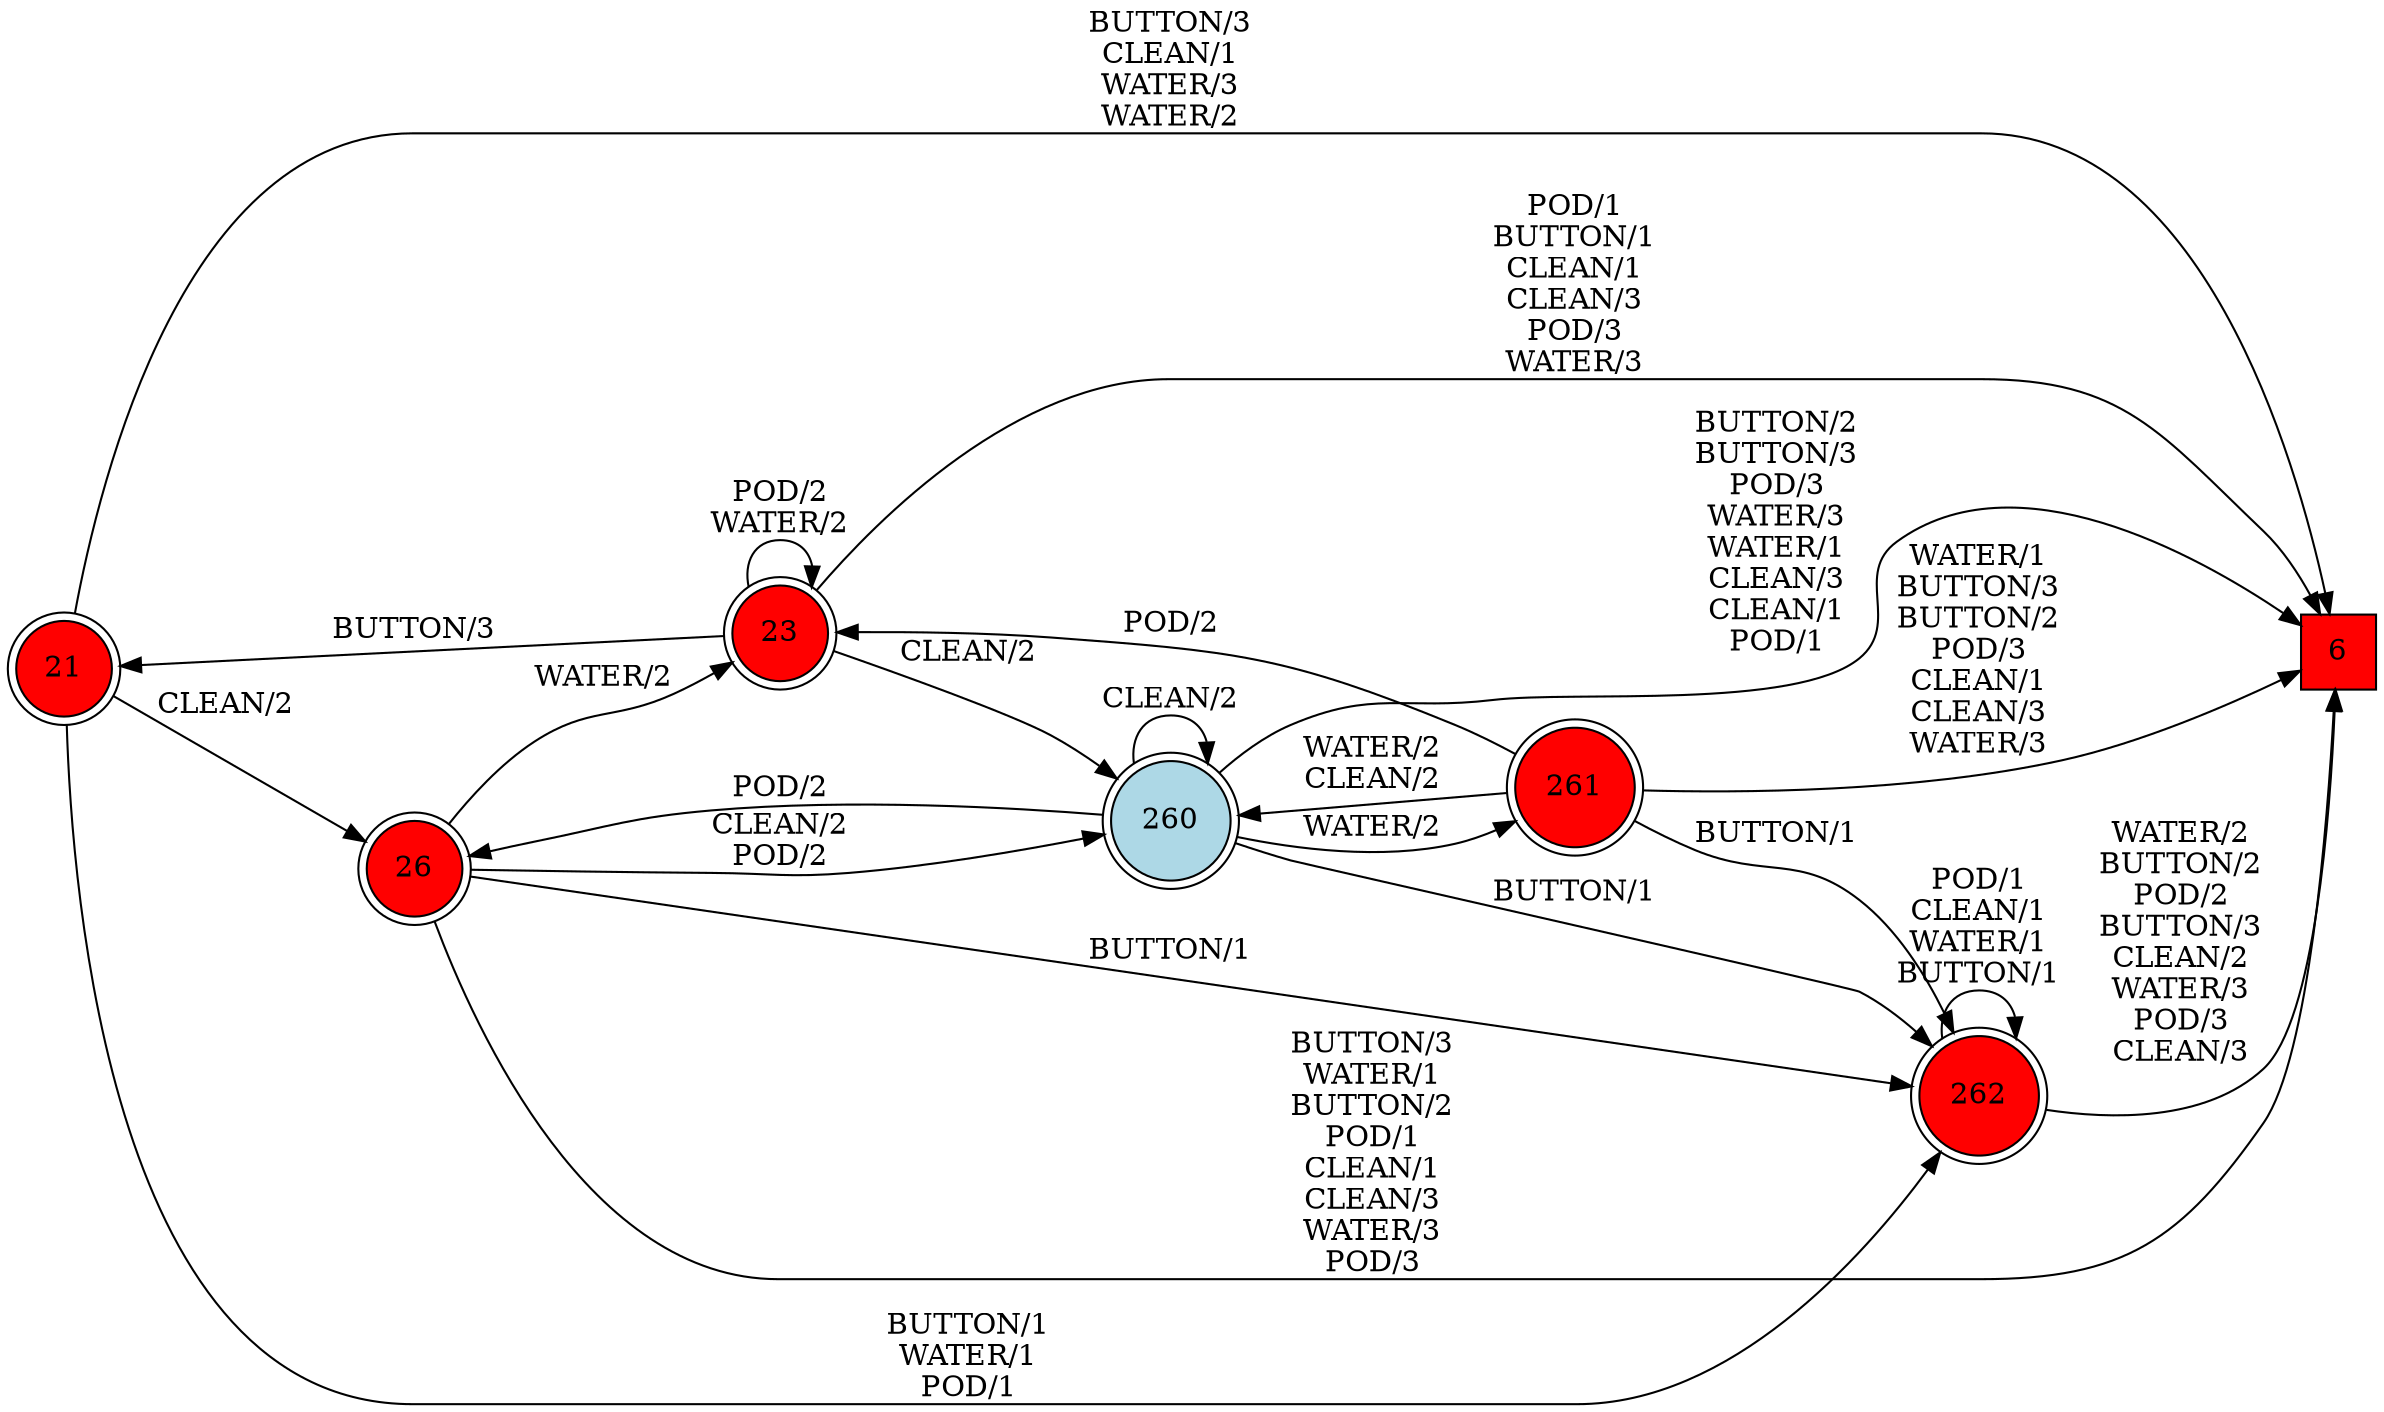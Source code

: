 digraph G {
  rankdir=LR;
  node [shape=circle, style=filled, fillcolor=white];
  "6" [fillcolor=red, shape=square];
  "21" [fillcolor=red, shape=doublecircle];
  "23" [fillcolor=red, shape=doublecircle];
  "26" [fillcolor=red, shape=doublecircle];
  "260" [isInitial=True, fillcolor=lightblue, shape=doublecircle];
  "261" [fillcolor=red, shape=doublecircle];
  "262" [fillcolor=red, shape=doublecircle];
  "21" -> "6" [label="BUTTON/3\nCLEAN/1\nWATER/3\nWATER/2"];
  "21" -> "262" [label="BUTTON/1\nWATER/1\nPOD/1"];
  "21" -> "26" [label="CLEAN/2"];
  "23" -> "6" [label="POD/1\nBUTTON/1\nCLEAN/1\nCLEAN/3\nPOD/3\nWATER/3"];
  "23" -> "21" [label="BUTTON/3"];
  "23" -> "23" [label="POD/2\nWATER/2"];
  "23" -> "260" [label="CLEAN/2"];
  "26" -> "6" [label="BUTTON/3\nWATER/1\nBUTTON/2\nPOD/1\nCLEAN/1\nCLEAN/3\nWATER/3\nPOD/3"];
  "26" -> "23" [label="WATER/2"];
  "26" -> "262" [label="BUTTON/1"];
  "26" -> "260" [label="CLEAN/2\nPOD/2"];
  "260" -> "261" [label="WATER/2"];
  "260" -> "260" [label="CLEAN/2"];
  "260" -> "26" [label="POD/2"];
  "260" -> "6" [label="BUTTON/2\nBUTTON/3\nPOD/3\nWATER/3\nWATER/1\nCLEAN/3\nCLEAN/1\nPOD/1"];
  "260" -> "262" [label="BUTTON/1"];
  "261" -> "262" [label="BUTTON/1"];
  "261" -> "23" [label="POD/2"];
  "261" -> "6" [label="WATER/1\nBUTTON/3\nBUTTON/2\nPOD/3\nCLEAN/1\nCLEAN/3\nWATER/3"];
  "261" -> "260" [label="WATER/2\nCLEAN/2"];
  "262" -> "6" [label="WATER/2\nBUTTON/2\nPOD/2\nBUTTON/3\nCLEAN/2\nWATER/3\nPOD/3\nCLEAN/3"];
  "262" -> "262" [label="POD/1\nCLEAN/1\nWATER/1\nBUTTON/1"];
}